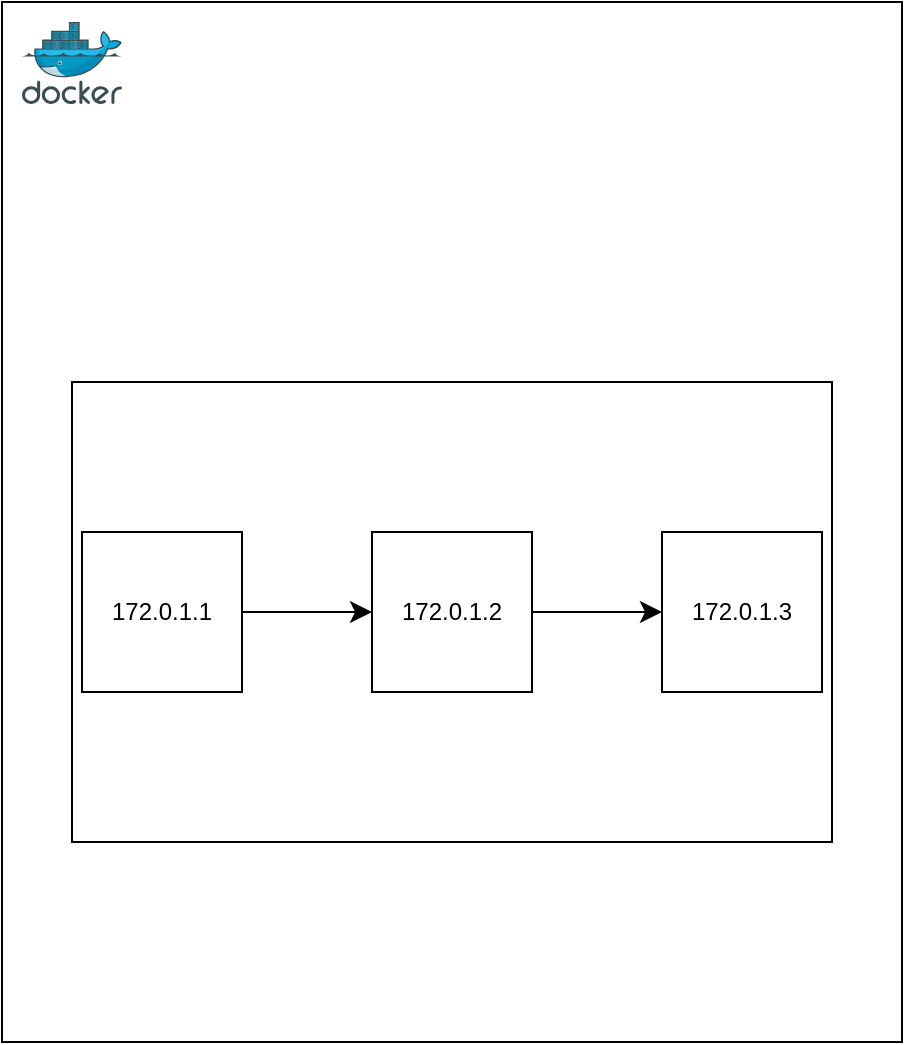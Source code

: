 <mxfile version="24.7.7">
  <diagram name="Page-1" id="aaD9XpsaiDNJ8GKJp8dK">
    <mxGraphModel dx="777" dy="895" grid="1" gridSize="10" guides="1" tooltips="1" connect="1" arrows="1" fold="1" page="1" pageScale="1" pageWidth="850" pageHeight="1100" math="0" shadow="0">
      <root>
        <mxCell id="0" />
        <mxCell id="1" parent="0" />
        <mxCell id="zoBcbv-2f9L0Bzz-E0j_-1" value="" style="rounded=0;whiteSpace=wrap;html=1;direction=south;" vertex="1" parent="1">
          <mxGeometry x="170" y="200" width="450" height="520" as="geometry" />
        </mxCell>
        <mxCell id="zoBcbv-2f9L0Bzz-E0j_-2" value="" style="rounded=0;whiteSpace=wrap;html=1;" vertex="1" parent="1">
          <mxGeometry x="205" y="390" width="380" height="230" as="geometry" />
        </mxCell>
        <mxCell id="zoBcbv-2f9L0Bzz-E0j_-3" value="" style="image;sketch=0;aspect=fixed;html=1;points=[];align=center;fontSize=12;image=img/lib/mscae/Docker.svg;" vertex="1" parent="1">
          <mxGeometry x="180" y="210" width="50" height="41" as="geometry" />
        </mxCell>
        <mxCell id="zoBcbv-2f9L0Bzz-E0j_-4" value="172.0.1.3" style="whiteSpace=wrap;html=1;aspect=fixed;" vertex="1" parent="1">
          <mxGeometry x="500" y="465" width="80" height="80" as="geometry" />
        </mxCell>
        <mxCell id="zoBcbv-2f9L0Bzz-E0j_-10" style="edgeStyle=none;curved=1;rounded=0;orthogonalLoop=1;jettySize=auto;html=1;fontSize=12;startSize=8;endSize=8;entryX=0;entryY=0.5;entryDx=0;entryDy=0;" edge="1" parent="1" source="zoBcbv-2f9L0Bzz-E0j_-5" target="zoBcbv-2f9L0Bzz-E0j_-4">
          <mxGeometry relative="1" as="geometry" />
        </mxCell>
        <mxCell id="zoBcbv-2f9L0Bzz-E0j_-5" value="172.0.1.2" style="whiteSpace=wrap;html=1;aspect=fixed;" vertex="1" parent="1">
          <mxGeometry x="355" y="465" width="80" height="80" as="geometry" />
        </mxCell>
        <mxCell id="zoBcbv-2f9L0Bzz-E0j_-8" style="edgeStyle=none;curved=1;rounded=0;orthogonalLoop=1;jettySize=auto;html=1;exitX=1;exitY=0.5;exitDx=0;exitDy=0;entryX=0;entryY=0.5;entryDx=0;entryDy=0;fontSize=12;startSize=8;endSize=8;" edge="1" parent="1" source="zoBcbv-2f9L0Bzz-E0j_-6" target="zoBcbv-2f9L0Bzz-E0j_-5">
          <mxGeometry relative="1" as="geometry" />
        </mxCell>
        <mxCell id="zoBcbv-2f9L0Bzz-E0j_-6" value="172.0.1.1" style="whiteSpace=wrap;html=1;aspect=fixed;" vertex="1" parent="1">
          <mxGeometry x="210" y="465" width="80" height="80" as="geometry" />
        </mxCell>
      </root>
    </mxGraphModel>
  </diagram>
</mxfile>
